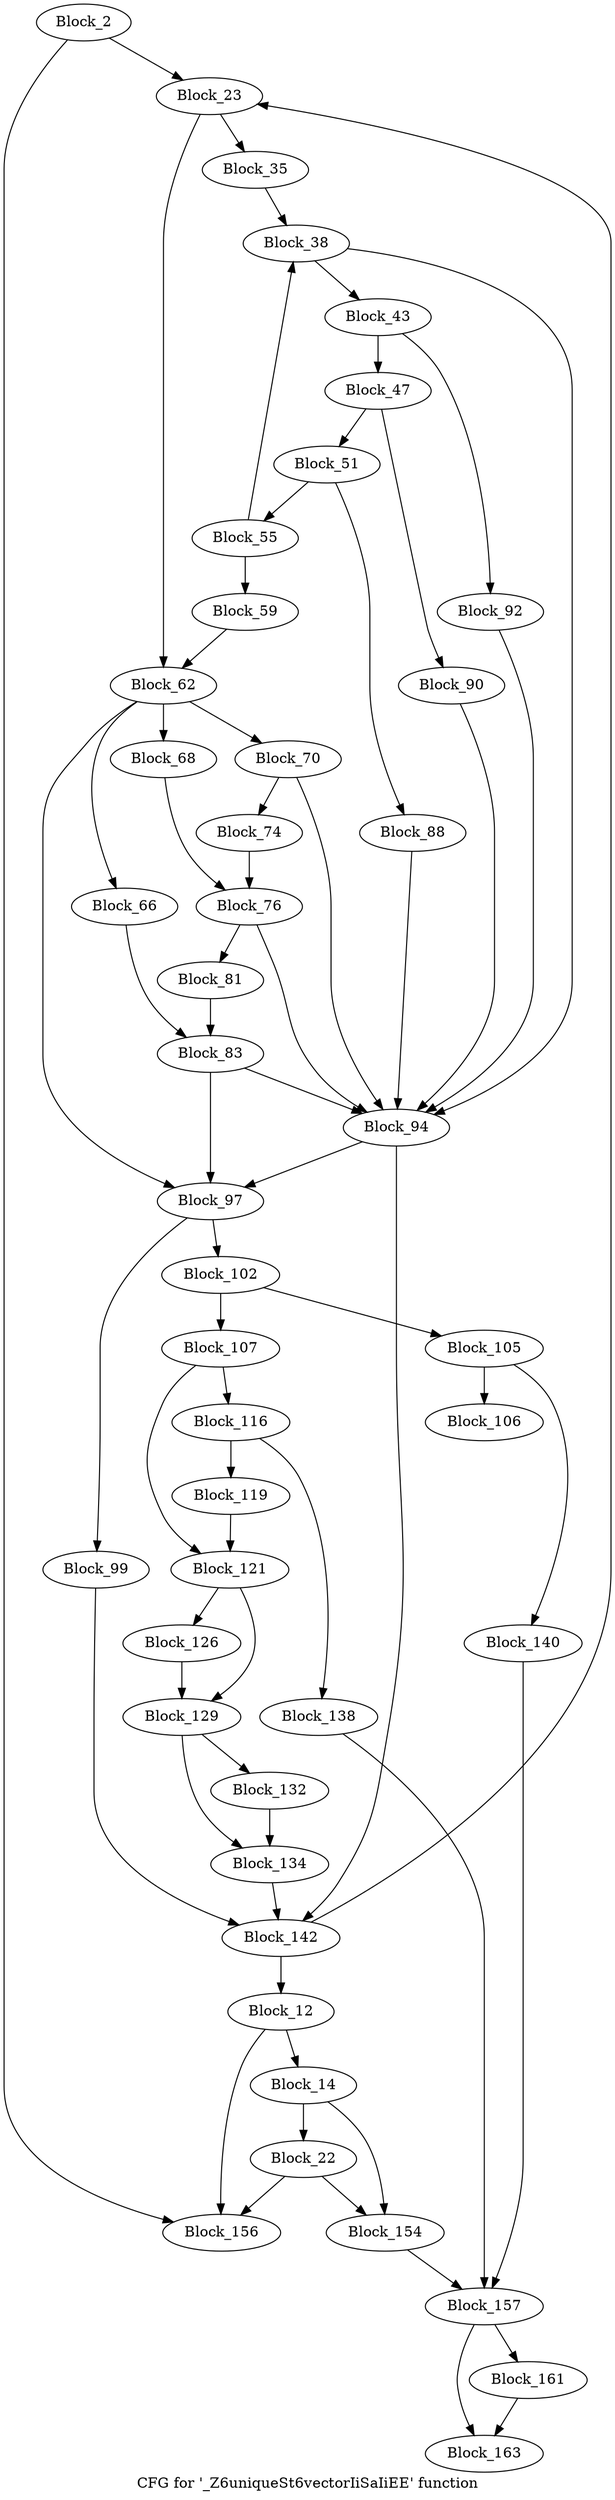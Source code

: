 digraph "CFG for '_Z6uniqueSt6vectorIiSaIiEE' function" {
	label="CFG for '_Z6uniqueSt6vectorIiSaIiEE' function";

	block_2 [label="Block_2"];
	block_2:s0 -> block_156;
	block_2:s1 -> block_23;
	block_12 [label="Block_12"];
	block_12:s0 -> block_156;
	block_12:s1 -> block_14;
	block_14 [label="Block_14"];
	block_14 -> block_22;
	block_14 -> block_154;
	block_22 [label="Block_22"];
	block_22 -> block_156;
	block_22 -> block_154;
	block_23 [label="Block_23"];
	block_23:s0 -> block_35;
	block_23:s1 -> block_62;
	block_35 [label="Block_35"];
	block_35 -> block_38;
	block_38 [label="Block_38"];
	block_38:s0 -> block_94;
	block_38:s1 -> block_43;
	block_43 [label="Block_43"];
	block_43:s0 -> block_92;
	block_43:s1 -> block_47;
	block_47 [label="Block_47"];
	block_47:s0 -> block_90;
	block_47:s1 -> block_51;
	block_51 [label="Block_51"];
	block_51:s0 -> block_88;
	block_51:s1 -> block_55;
	block_55 [label="Block_55"];
	block_55:s0 -> block_38;
	block_55:s1 -> block_59;
	block_59 [label="Block_59"];
	block_59 -> block_62;
	block_62 [label="Block_62"];
	block_62:s0 -> block_97;
	block_62:s1 -> block_70;
	block_62:s2 -> block_68;
	block_62:s3 -> block_66;
	block_66 [label="Block_66"];
	block_66 -> block_83;
	block_68 [label="Block_68"];
	block_68 -> block_76;
	block_70 [label="Block_70"];
	block_70:s0 -> block_94;
	block_70:s1 -> block_74;
	block_74 [label="Block_74"];
	block_74 -> block_76;
	block_76 [label="Block_76"];
	block_76:s0 -> block_94;
	block_76:s1 -> block_81;
	block_81 [label="Block_81"];
	block_81 -> block_83;
	block_83 [label="Block_83"];
	block_83:s0 -> block_94;
	block_83:s1 -> block_97;
	block_88 [label="Block_88"];
	block_88 -> block_94;
	block_90 [label="Block_90"];
	block_90 -> block_94;
	block_92 [label="Block_92"];
	block_92 -> block_94;
	block_94 [label="Block_94"];
	block_94:s0 -> block_97;
	block_94:s1 -> block_142;
	block_97 [label="Block_97"];
	block_97:s0 -> block_102;
	block_97:s1 -> block_99;
	block_99 [label="Block_99"];
	block_99 -> block_142;
	block_102 [label="Block_102"];
	block_102:s0 -> block_105;
	block_102:s1 -> block_107;
	block_105 [label="Block_105"];
	block_105 -> block_106;
	block_105 -> block_140;
	block_106 [label="Block_106"];
	block_107 [label="Block_107"];
	block_107:s0 -> block_121;
	block_107:s1 -> block_116;
	block_116 [label="Block_116"];
	block_116 -> block_119;
	block_116 -> block_138;
	block_119 [label="Block_119"];
	block_119 -> block_121;
	block_121 [label="Block_121"];
	block_121:s0 -> block_126;
	block_121:s1 -> block_129;
	block_126 [label="Block_126"];
	block_126 -> block_129;
	block_129 [label="Block_129"];
	block_129:s0 -> block_134;
	block_129:s1 -> block_132;
	block_132 [label="Block_132"];
	block_132 -> block_134;
	block_134 [label="Block_134"];
	block_134 -> block_142;
	block_138 [label="Block_138"];
	block_138 -> block_157;
	block_140 [label="Block_140"];
	block_140 -> block_157;
	block_142 [label="Block_142"];
	block_142:s0 -> block_23;
	block_142:s1 -> block_12;
	block_154 [label="Block_154"];
	block_154 -> block_157;
	block_156 [label="Block_156"];
	block_157 [label="Block_157"];
	block_157:s0 -> block_163;
	block_157:s1 -> block_161;
	block_161 [label="Block_161"];
	block_161 -> block_163;
	block_163 [label="Block_163"];
}
